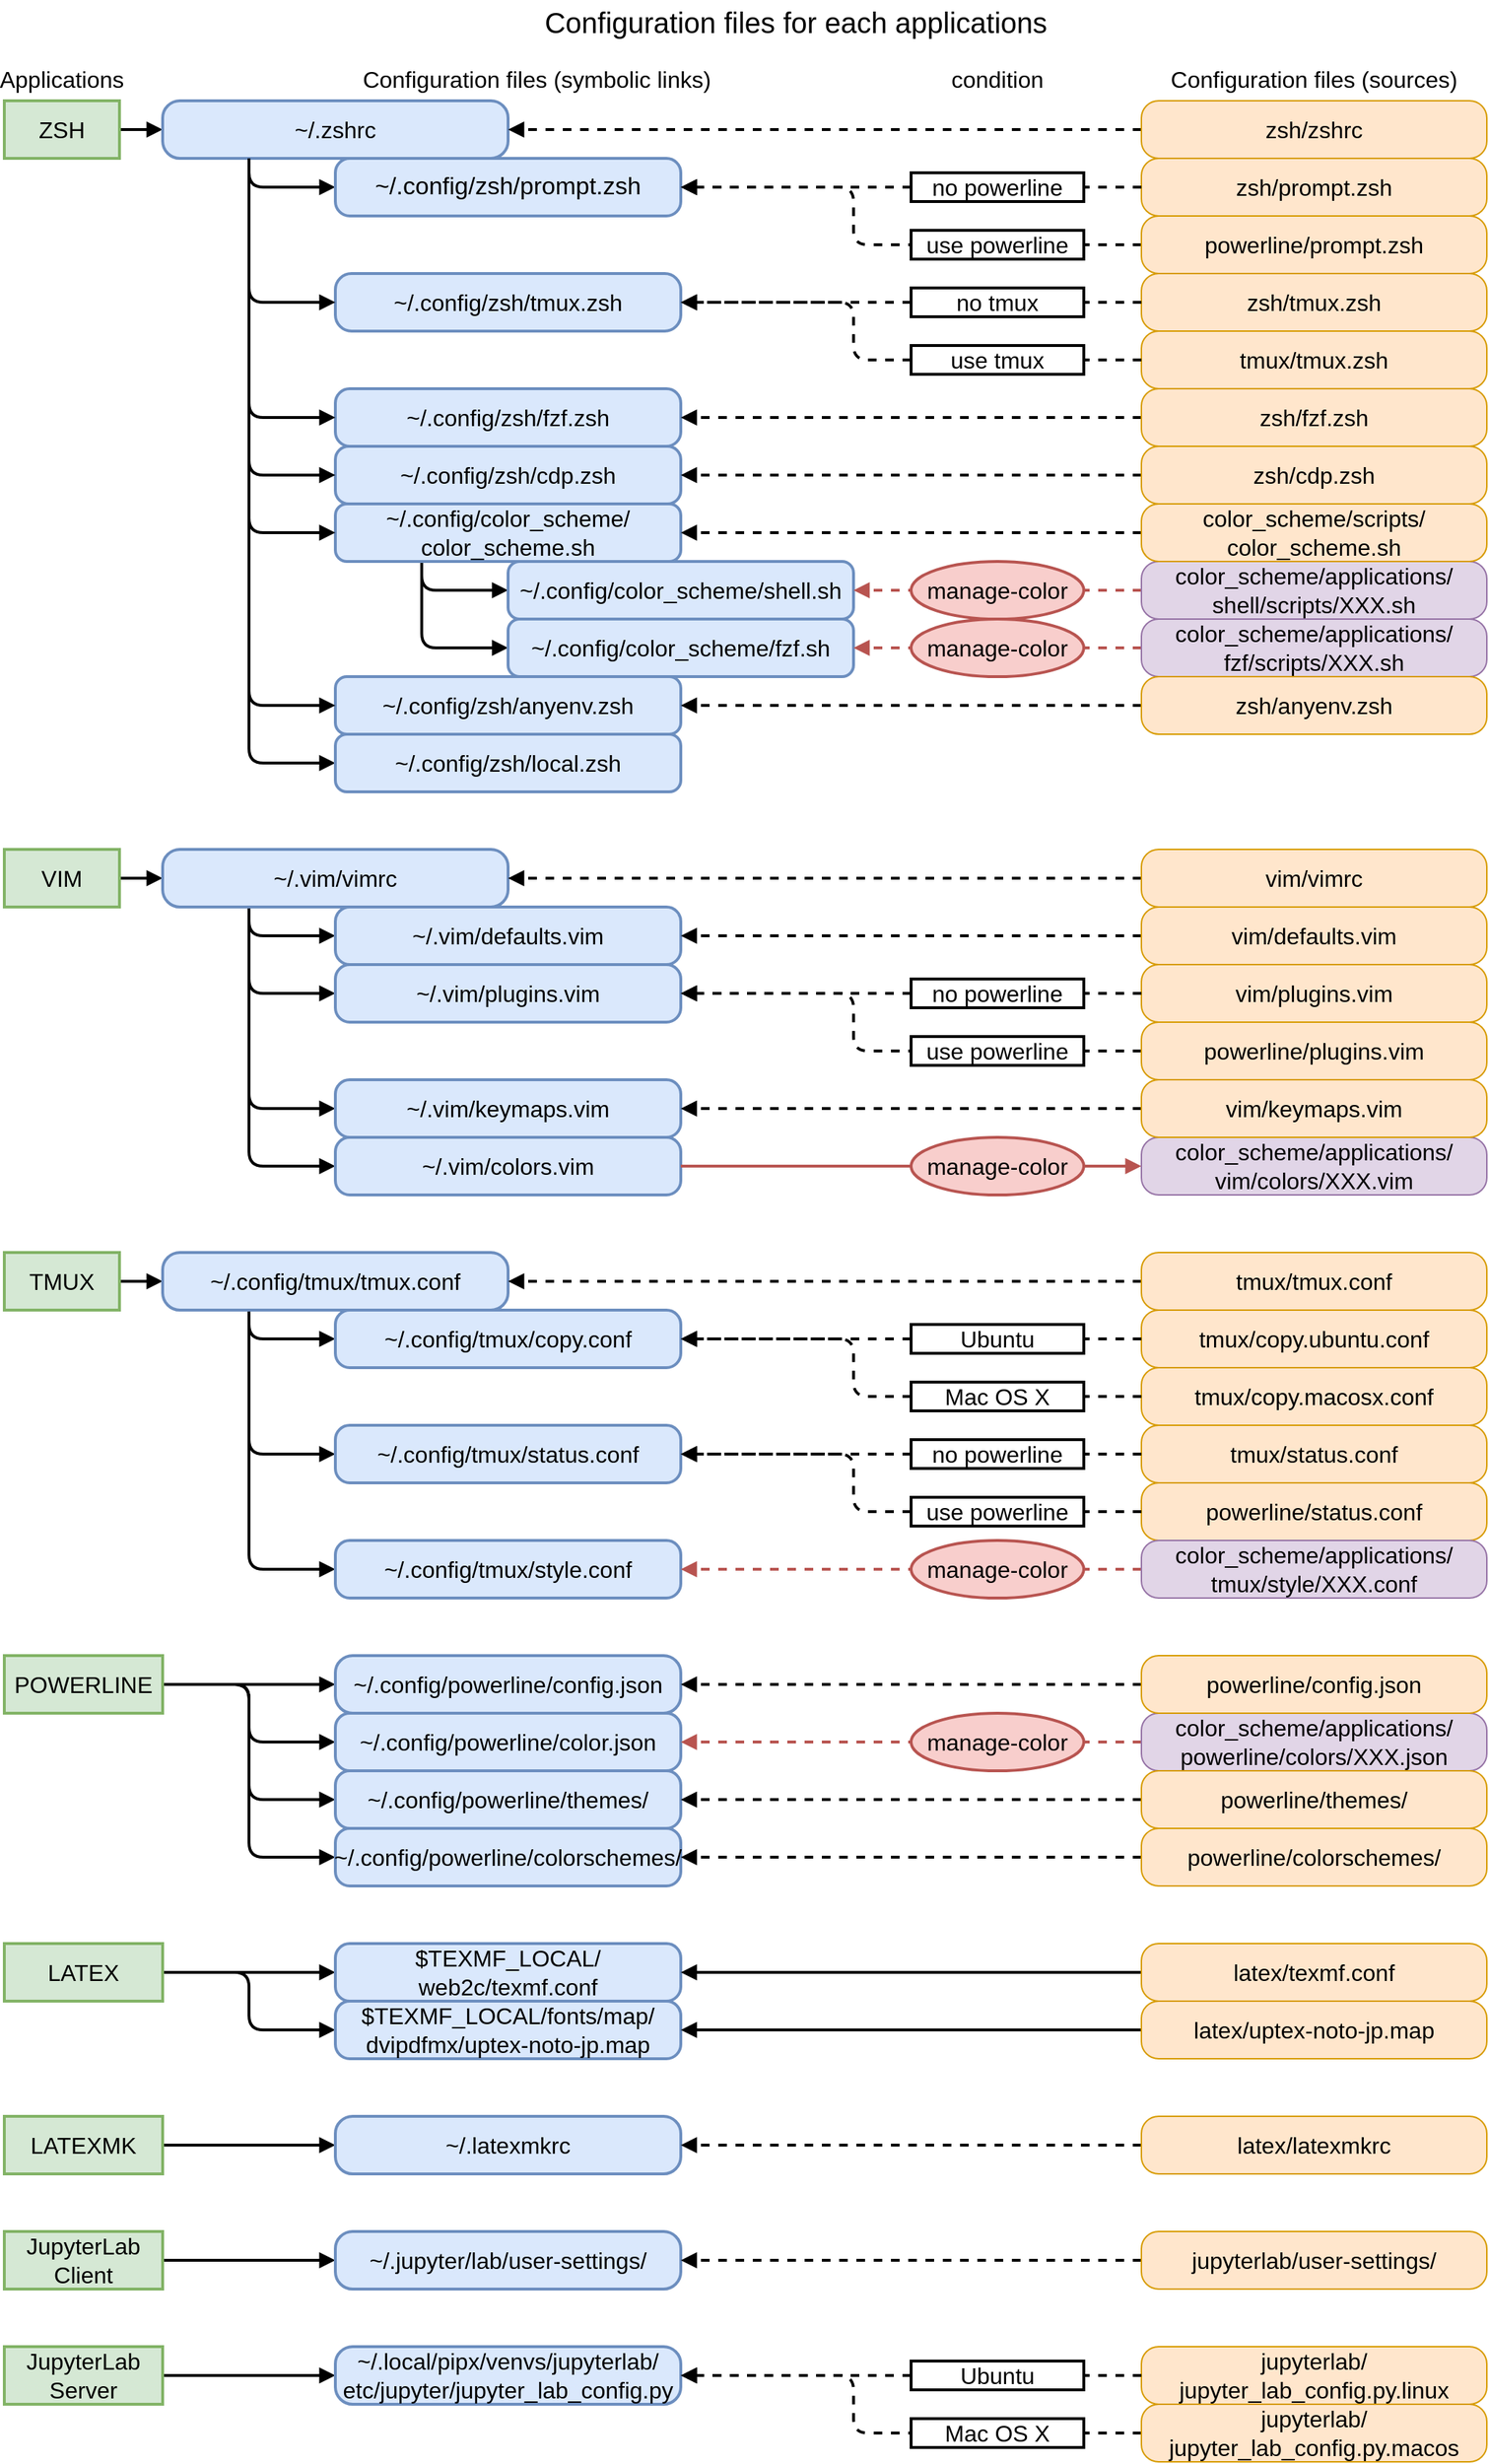 <mxfile version="15.5.6" type="device"><diagram id="W8UUVqBCVU1PhLZmd4Tl" name="ページ1"><mxGraphModel dx="818" dy="587" grid="1" gridSize="10" guides="1" tooltips="1" connect="1" arrows="1" fold="1" page="1" pageScale="1" pageWidth="827" pageHeight="1169" math="0" shadow="0"><root><mxCell id="0"/><mxCell id="1" parent="0"/><mxCell id="Dofcgx1r0u2JZPhKdHxG-19" style="edgeStyle=orthogonalEdgeStyle;rounded=1;orthogonalLoop=1;jettySize=auto;html=1;exitX=1;exitY=0.5;exitDx=0;exitDy=0;entryX=0;entryY=0.5;entryDx=0;entryDy=0;endArrow=block;endFill=1;strokeWidth=2;" parent="1" source="Dofcgx1r0u2JZPhKdHxG-1" target="Dofcgx1r0u2JZPhKdHxG-2" edge="1"><mxGeometry relative="1" as="geometry"/></mxCell><mxCell id="Dofcgx1r0u2JZPhKdHxG-1" value="ZSH" style="rounded=0;whiteSpace=wrap;html=1;strokeWidth=2;fillColor=#d5e8d4;strokeColor=#82b366;fontSize=16;" parent="1" vertex="1"><mxGeometry x="10" y="80" width="80" height="40" as="geometry"/></mxCell><mxCell id="Dofcgx1r0u2JZPhKdHxG-11" style="edgeStyle=orthogonalEdgeStyle;rounded=1;orthogonalLoop=1;jettySize=auto;html=1;exitX=0.25;exitY=1;exitDx=0;exitDy=0;entryX=0;entryY=0.5;entryDx=0;entryDy=0;strokeWidth=2;endArrow=block;endFill=1;" parent="1" source="Dofcgx1r0u2JZPhKdHxG-2" target="Dofcgx1r0u2JZPhKdHxG-4" edge="1"><mxGeometry relative="1" as="geometry"/></mxCell><mxCell id="Dofcgx1r0u2JZPhKdHxG-137" style="edgeStyle=orthogonalEdgeStyle;rounded=1;orthogonalLoop=1;jettySize=auto;html=1;exitX=0.25;exitY=1;exitDx=0;exitDy=0;entryX=0;entryY=0.5;entryDx=0;entryDy=0;fontSize=16;endArrow=block;endFill=1;strokeWidth=2;" parent="1" source="Dofcgx1r0u2JZPhKdHxG-2" target="Dofcgx1r0u2JZPhKdHxG-136" edge="1"><mxGeometry relative="1" as="geometry"/></mxCell><mxCell id="Dofcgx1r0u2JZPhKdHxG-2" value="~/.zshrc" style="rounded=1;whiteSpace=wrap;html=1;arcSize=30;strokeWidth=2;fillColor=#dae8fc;strokeColor=#6c8ebf;fontSize=16;" parent="1" vertex="1"><mxGeometry x="120" y="80" width="240" height="40" as="geometry"/></mxCell><mxCell id="Dofcgx1r0u2JZPhKdHxG-3" value="Applications" style="text;html=1;strokeColor=none;fillColor=none;align=center;verticalAlign=middle;whiteSpace=wrap;rounded=0;fontSize=16;" parent="1" vertex="1"><mxGeometry x="10" y="50" width="80" height="30" as="geometry"/></mxCell><mxCell id="Dofcgx1r0u2JZPhKdHxG-4" value="~/.config/zsh/prompt.zsh" style="rounded=1;whiteSpace=wrap;html=1;arcSize=25;strokeWidth=2;fillColor=#dae8fc;strokeColor=#6c8ebf;fontSize=17;" parent="1" vertex="1"><mxGeometry x="240" y="120" width="240" height="40" as="geometry"/></mxCell><mxCell id="Dofcgx1r0u2JZPhKdHxG-5" value="~/.config/zsh/tmux.zsh" style="rounded=1;whiteSpace=wrap;html=1;arcSize=28;strokeWidth=2;fillColor=#dae8fc;strokeColor=#6c8ebf;fontSize=16;" parent="1" vertex="1"><mxGeometry x="240" y="200" width="240" height="40" as="geometry"/></mxCell><mxCell id="Dofcgx1r0u2JZPhKdHxG-6" value="~/.config/zsh/fzf.zsh" style="rounded=1;whiteSpace=wrap;html=1;arcSize=25;strokeWidth=2;fillColor=#dae8fc;strokeColor=#6c8ebf;fontSize=16;" parent="1" vertex="1"><mxGeometry x="240" y="280" width="240" height="40" as="geometry"/></mxCell><mxCell id="Dofcgx1r0u2JZPhKdHxG-7" value="~/.config/zsh/cdp.zsh" style="rounded=1;whiteSpace=wrap;html=1;arcSize=23;strokeWidth=2;fillColor=#dae8fc;strokeColor=#6c8ebf;fontSize=16;" parent="1" vertex="1"><mxGeometry x="240" y="320" width="240" height="40" as="geometry"/></mxCell><mxCell id="Dofcgx1r0u2JZPhKdHxG-8" value="~/.config/zsh/anyenv.zsh" style="rounded=1;whiteSpace=wrap;html=1;arcSize=20;strokeWidth=2;fillColor=#dae8fc;strokeColor=#6c8ebf;fontSize=16;" parent="1" vertex="1"><mxGeometry x="240" y="480" width="240" height="40" as="geometry"/></mxCell><mxCell id="Dofcgx1r0u2JZPhKdHxG-27" style="edgeStyle=orthogonalEdgeStyle;rounded=1;orthogonalLoop=1;jettySize=auto;html=1;exitX=0;exitY=0.5;exitDx=0;exitDy=0;entryX=1;entryY=0.5;entryDx=0;entryDy=0;fontSize=18;endArrow=block;endFill=1;strokeWidth=2;dashed=1;" parent="1" source="Dofcgx1r0u2JZPhKdHxG-9" target="Dofcgx1r0u2JZPhKdHxG-2" edge="1"><mxGeometry relative="1" as="geometry"/></mxCell><mxCell id="Dofcgx1r0u2JZPhKdHxG-9" value="zsh/zshrc" style="rounded=1;whiteSpace=wrap;html=1;arcSize=30;fillColor=#ffe6cc;strokeColor=#d79b00;fontSize=16;" parent="1" vertex="1"><mxGeometry x="800" y="80" width="240" height="40" as="geometry"/></mxCell><mxCell id="Dofcgx1r0u2JZPhKdHxG-24" style="edgeStyle=orthogonalEdgeStyle;rounded=1;orthogonalLoop=1;jettySize=auto;html=1;exitX=0.25;exitY=1;exitDx=0;exitDy=0;entryX=0;entryY=0.5;entryDx=0;entryDy=0;endArrow=block;endFill=1;strokeWidth=2;" parent="1" source="Dofcgx1r0u2JZPhKdHxG-10" target="Dofcgx1r0u2JZPhKdHxG-22" edge="1"><mxGeometry relative="1" as="geometry"/></mxCell><mxCell id="Dofcgx1r0u2JZPhKdHxG-25" style="edgeStyle=orthogonalEdgeStyle;rounded=1;orthogonalLoop=1;jettySize=auto;html=1;exitX=0.25;exitY=1;exitDx=0;exitDy=0;entryX=0;entryY=0.5;entryDx=0;entryDy=0;endArrow=block;endFill=1;strokeWidth=2;" parent="1" source="Dofcgx1r0u2JZPhKdHxG-10" target="Dofcgx1r0u2JZPhKdHxG-23" edge="1"><mxGeometry relative="1" as="geometry"/></mxCell><mxCell id="Dofcgx1r0u2JZPhKdHxG-10" value="~/.config/color_scheme/&lt;br&gt;color_scheme.sh" style="rounded=1;whiteSpace=wrap;html=1;arcSize=20;strokeWidth=2;fillColor=#dae8fc;strokeColor=#6c8ebf;fontSize=16;" parent="1" vertex="1"><mxGeometry x="240" y="360" width="240" height="40" as="geometry"/></mxCell><mxCell id="Dofcgx1r0u2JZPhKdHxG-12" style="edgeStyle=orthogonalEdgeStyle;rounded=1;orthogonalLoop=1;jettySize=auto;html=1;exitX=0.25;exitY=1;exitDx=0;exitDy=0;entryX=0;entryY=0.5;entryDx=0;entryDy=0;strokeWidth=2;endArrow=block;endFill=1;" parent="1" source="Dofcgx1r0u2JZPhKdHxG-2" target="Dofcgx1r0u2JZPhKdHxG-5" edge="1"><mxGeometry relative="1" as="geometry"><mxPoint x="250" y="130" as="sourcePoint"/><mxPoint x="330" y="150" as="targetPoint"/><Array as="points"><mxPoint x="180" y="220"/></Array></mxGeometry></mxCell><mxCell id="Dofcgx1r0u2JZPhKdHxG-13" style="edgeStyle=orthogonalEdgeStyle;rounded=1;orthogonalLoop=1;jettySize=auto;html=1;exitX=0.25;exitY=1;exitDx=0;exitDy=0;entryX=0;entryY=0.5;entryDx=0;entryDy=0;strokeWidth=2;endArrow=block;endFill=1;" parent="1" source="Dofcgx1r0u2JZPhKdHxG-2" target="Dofcgx1r0u2JZPhKdHxG-6" edge="1"><mxGeometry relative="1" as="geometry"><mxPoint x="250" y="130" as="sourcePoint"/><mxPoint x="330" y="190" as="targetPoint"/><Array as="points"><mxPoint x="180" y="300"/></Array></mxGeometry></mxCell><mxCell id="Dofcgx1r0u2JZPhKdHxG-14" style="edgeStyle=orthogonalEdgeStyle;rounded=1;orthogonalLoop=1;jettySize=auto;html=1;entryX=0;entryY=0.5;entryDx=0;entryDy=0;strokeWidth=2;endArrow=block;endFill=1;exitX=0.25;exitY=1;exitDx=0;exitDy=0;" parent="1" source="Dofcgx1r0u2JZPhKdHxG-2" target="Dofcgx1r0u2JZPhKdHxG-7" edge="1"><mxGeometry relative="1" as="geometry"><mxPoint x="200" y="120" as="sourcePoint"/><mxPoint x="330" y="230" as="targetPoint"/><Array as="points"><mxPoint x="180" y="340"/></Array></mxGeometry></mxCell><mxCell id="Dofcgx1r0u2JZPhKdHxG-15" style="edgeStyle=orthogonalEdgeStyle;rounded=1;orthogonalLoop=1;jettySize=auto;html=1;entryX=0;entryY=0.5;entryDx=0;entryDy=0;strokeWidth=2;endArrow=block;endFill=1;exitX=0.25;exitY=1;exitDx=0;exitDy=0;" parent="1" source="Dofcgx1r0u2JZPhKdHxG-2" target="Dofcgx1r0u2JZPhKdHxG-10" edge="1"><mxGeometry relative="1" as="geometry"><mxPoint x="250" y="130" as="sourcePoint"/><mxPoint x="330" y="270" as="targetPoint"/><Array as="points"><mxPoint x="180" y="380"/></Array></mxGeometry></mxCell><mxCell id="Dofcgx1r0u2JZPhKdHxG-16" style="edgeStyle=orthogonalEdgeStyle;rounded=1;orthogonalLoop=1;jettySize=auto;html=1;strokeWidth=2;endArrow=block;endFill=1;exitX=0.25;exitY=1;exitDx=0;exitDy=0;entryX=0;entryY=0.5;entryDx=0;entryDy=0;" parent="1" source="Dofcgx1r0u2JZPhKdHxG-2" target="Dofcgx1r0u2JZPhKdHxG-8" edge="1"><mxGeometry relative="1" as="geometry"><mxPoint x="250" y="130" as="sourcePoint"/><mxPoint x="300" y="340" as="targetPoint"/><Array as="points"><mxPoint x="180" y="500"/></Array></mxGeometry></mxCell><mxCell id="Dofcgx1r0u2JZPhKdHxG-20" value="Configuration files (symbolic links)" style="text;html=1;strokeColor=none;fillColor=none;align=center;verticalAlign=middle;whiteSpace=wrap;rounded=0;fontSize=16;" parent="1" vertex="1"><mxGeometry x="240" y="50" width="280" height="30" as="geometry"/></mxCell><mxCell id="Dofcgx1r0u2JZPhKdHxG-114" style="edgeStyle=orthogonalEdgeStyle;rounded=1;orthogonalLoop=1;jettySize=auto;html=1;exitX=1;exitY=0.5;exitDx=0;exitDy=0;entryX=0;entryY=0.5;entryDx=0;entryDy=0;fontSize=12;endArrow=block;endFill=1;strokeWidth=2;" parent="1" source="Dofcgx1r0u2JZPhKdHxG-21" target="Dofcgx1r0u2JZPhKdHxG-28" edge="1"><mxGeometry relative="1" as="geometry"/></mxCell><mxCell id="Dofcgx1r0u2JZPhKdHxG-21" value="VIM" style="rounded=0;whiteSpace=wrap;html=1;strokeWidth=2;fillColor=#d5e8d4;strokeColor=#82b366;fontSize=16;" parent="1" vertex="1"><mxGeometry x="10" y="600" width="80" height="40" as="geometry"/></mxCell><mxCell id="Dofcgx1r0u2JZPhKdHxG-22" value="~/.config/color_scheme/shell.sh" style="rounded=1;whiteSpace=wrap;html=1;arcSize=20;strokeWidth=2;fillColor=#dae8fc;strokeColor=#6c8ebf;fontSize=16;" parent="1" vertex="1"><mxGeometry x="360" y="400" width="240" height="40" as="geometry"/></mxCell><mxCell id="Dofcgx1r0u2JZPhKdHxG-23" value="~/.config/color_scheme/fzf.sh" style="rounded=1;whiteSpace=wrap;html=1;arcSize=20;strokeWidth=2;fillColor=#dae8fc;strokeColor=#6c8ebf;fontSize=16;" parent="1" vertex="1"><mxGeometry x="360" y="440" width="240" height="40" as="geometry"/></mxCell><mxCell id="Dofcgx1r0u2JZPhKdHxG-26" value="Configuration files for each applications" style="text;html=1;strokeColor=none;fillColor=none;align=center;verticalAlign=middle;whiteSpace=wrap;rounded=0;fontSize=20;" parent="1" vertex="1"><mxGeometry x="340" y="10" width="440" height="30" as="geometry"/></mxCell><mxCell id="Dofcgx1r0u2JZPhKdHxG-36" style="edgeStyle=orthogonalEdgeStyle;rounded=1;orthogonalLoop=1;jettySize=auto;html=1;exitX=0.25;exitY=1;exitDx=0;exitDy=0;entryX=0;entryY=0.5;entryDx=0;entryDy=0;fontSize=18;endArrow=block;endFill=1;strokeWidth=2;" parent="1" source="Dofcgx1r0u2JZPhKdHxG-28" target="Dofcgx1r0u2JZPhKdHxG-30" edge="1"><mxGeometry relative="1" as="geometry"/></mxCell><mxCell id="Dofcgx1r0u2JZPhKdHxG-37" style="edgeStyle=orthogonalEdgeStyle;rounded=1;orthogonalLoop=1;jettySize=auto;html=1;exitX=0.25;exitY=1;exitDx=0;exitDy=0;entryX=0;entryY=0.5;entryDx=0;entryDy=0;fontSize=18;endArrow=block;endFill=1;strokeWidth=2;" parent="1" source="Dofcgx1r0u2JZPhKdHxG-28" target="Dofcgx1r0u2JZPhKdHxG-31" edge="1"><mxGeometry relative="1" as="geometry"><Array as="points"><mxPoint x="180" y="700"/></Array></mxGeometry></mxCell><mxCell id="Dofcgx1r0u2JZPhKdHxG-38" style="edgeStyle=orthogonalEdgeStyle;rounded=1;orthogonalLoop=1;jettySize=auto;html=1;exitX=0.25;exitY=1;exitDx=0;exitDy=0;entryX=0;entryY=0.5;entryDx=0;entryDy=0;fontSize=18;endArrow=block;endFill=1;strokeWidth=2;" parent="1" source="Dofcgx1r0u2JZPhKdHxG-28" target="Dofcgx1r0u2JZPhKdHxG-32" edge="1"><mxGeometry relative="1" as="geometry"/></mxCell><mxCell id="Dofcgx1r0u2JZPhKdHxG-39" style="edgeStyle=orthogonalEdgeStyle;rounded=1;orthogonalLoop=1;jettySize=auto;html=1;exitX=0.25;exitY=1;exitDx=0;exitDy=0;entryX=0;entryY=0.5;entryDx=0;entryDy=0;fontSize=18;endArrow=block;endFill=1;strokeWidth=2;" parent="1" source="Dofcgx1r0u2JZPhKdHxG-28" target="Dofcgx1r0u2JZPhKdHxG-33" edge="1"><mxGeometry relative="1" as="geometry"/></mxCell><mxCell id="Dofcgx1r0u2JZPhKdHxG-28" value="~/.vim/vimrc" style="rounded=1;whiteSpace=wrap;html=1;arcSize=30;strokeWidth=2;fillColor=#dae8fc;strokeColor=#6c8ebf;fontSize=16;" parent="1" vertex="1"><mxGeometry x="120" y="600" width="240" height="40" as="geometry"/></mxCell><mxCell id="Dofcgx1r0u2JZPhKdHxG-30" value="~/.vim/defaults.vim" style="rounded=1;whiteSpace=wrap;html=1;arcSize=25;strokeWidth=2;fillColor=#dae8fc;strokeColor=#6c8ebf;fontSize=16;" parent="1" vertex="1"><mxGeometry x="240" y="640" width="240" height="40" as="geometry"/></mxCell><mxCell id="Dofcgx1r0u2JZPhKdHxG-31" value="~/.vim/plugins.vim" style="rounded=1;whiteSpace=wrap;html=1;arcSize=25;strokeWidth=2;fillColor=#dae8fc;strokeColor=#6c8ebf;fontSize=16;" parent="1" vertex="1"><mxGeometry x="240" y="680" width="240" height="40" as="geometry"/></mxCell><mxCell id="Dofcgx1r0u2JZPhKdHxG-32" value="~/.vim/keymaps.vim" style="rounded=1;whiteSpace=wrap;html=1;arcSize=25;strokeWidth=2;fillColor=#dae8fc;strokeColor=#6c8ebf;fontSize=16;" parent="1" vertex="1"><mxGeometry x="240" y="760" width="240" height="40" as="geometry"/></mxCell><mxCell id="Dofcgx1r0u2JZPhKdHxG-33" value="~/.vim/colors.vim" style="rounded=1;whiteSpace=wrap;html=1;arcSize=25;strokeWidth=2;fillColor=#dae8fc;strokeColor=#6c8ebf;fontSize=16;" parent="1" vertex="1"><mxGeometry x="240" y="800" width="240" height="40" as="geometry"/></mxCell><mxCell id="Dofcgx1r0u2JZPhKdHxG-67" style="edgeStyle=orthogonalEdgeStyle;rounded=1;orthogonalLoop=1;jettySize=auto;html=1;exitX=0;exitY=0.5;exitDx=0;exitDy=0;entryX=1;entryY=0.5;entryDx=0;entryDy=0;fontSize=12;endArrow=none;endFill=0;strokeWidth=2;fillColor=#f8cecc;strokeColor=#b85450;startArrow=block;startFill=1;" parent="1" source="Dofcgx1r0u2JZPhKdHxG-35" target="Dofcgx1r0u2JZPhKdHxG-33" edge="1"><mxGeometry relative="1" as="geometry"><mxPoint x="840" y="820" as="sourcePoint"/></mxGeometry></mxCell><mxCell id="Dofcgx1r0u2JZPhKdHxG-35" value="color_scheme/applications/&lt;br style=&quot;font-size: 16px;&quot;&gt;vim/colors/XXX.vim" style="rounded=1;whiteSpace=wrap;html=1;arcSize=30;fillColor=#e1d5e7;strokeColor=#9673a6;fontSize=16;" parent="1" vertex="1"><mxGeometry x="800" y="800" width="240" height="40" as="geometry"/></mxCell><mxCell id="Dofcgx1r0u2JZPhKdHxG-42" value="manage-color" style="ellipse;whiteSpace=wrap;html=1;fontSize=16;strokeWidth=2;fillColor=#f8cecc;strokeColor=#b85450;" parent="1" vertex="1"><mxGeometry x="640" y="800" width="120" height="40" as="geometry"/></mxCell><mxCell id="Dofcgx1r0u2JZPhKdHxG-63" style="edgeStyle=orthogonalEdgeStyle;rounded=1;orthogonalLoop=1;jettySize=auto;html=1;exitX=0;exitY=0.5;exitDx=0;exitDy=0;fontSize=12;endArrow=block;endFill=1;strokeWidth=2;dashed=1;fillColor=#f8cecc;strokeColor=#b85450;entryX=1;entryY=0.5;entryDx=0;entryDy=0;" parent="1" source="Dofcgx1r0u2JZPhKdHxG-43" target="Dofcgx1r0u2JZPhKdHxG-22" edge="1"><mxGeometry relative="1" as="geometry"><mxPoint x="620" y="440" as="targetPoint"/></mxGeometry></mxCell><mxCell id="Dofcgx1r0u2JZPhKdHxG-43" value="color_scheme/applications/&lt;br style=&quot;font-size: 16px;&quot;&gt;shell/scripts/XXX.sh" style="rounded=1;whiteSpace=wrap;html=1;arcSize=30;fillColor=#e1d5e7;strokeColor=#9673a6;fontSize=16;" parent="1" vertex="1"><mxGeometry x="800" y="400" width="240" height="40" as="geometry"/></mxCell><mxCell id="Dofcgx1r0u2JZPhKdHxG-64" style="edgeStyle=orthogonalEdgeStyle;rounded=1;orthogonalLoop=1;jettySize=auto;html=1;exitX=0;exitY=0.5;exitDx=0;exitDy=0;fontSize=12;endArrow=block;endFill=1;strokeWidth=2;dashed=1;fillColor=#f8cecc;strokeColor=#b85450;entryX=1;entryY=0.5;entryDx=0;entryDy=0;" parent="1" source="Dofcgx1r0u2JZPhKdHxG-44" target="Dofcgx1r0u2JZPhKdHxG-23" edge="1"><mxGeometry relative="1" as="geometry"><mxPoint x="610" y="470" as="targetPoint"/></mxGeometry></mxCell><mxCell id="Dofcgx1r0u2JZPhKdHxG-44" value="color_scheme/applications/&lt;br style=&quot;font-size: 16px;&quot;&gt;fzf/scripts/XXX.sh" style="rounded=1;whiteSpace=wrap;html=1;arcSize=30;fillColor=#e1d5e7;strokeColor=#9673a6;fontSize=16;" parent="1" vertex="1"><mxGeometry x="800" y="440" width="240" height="40" as="geometry"/></mxCell><mxCell id="Dofcgx1r0u2JZPhKdHxG-115" style="edgeStyle=orthogonalEdgeStyle;rounded=1;orthogonalLoop=1;jettySize=auto;html=1;exitX=1;exitY=0.5;exitDx=0;exitDy=0;entryX=0;entryY=0.5;entryDx=0;entryDy=0;fontSize=12;endArrow=block;endFill=1;strokeWidth=2;" parent="1" source="Dofcgx1r0u2JZPhKdHxG-45" target="Dofcgx1r0u2JZPhKdHxG-46" edge="1"><mxGeometry relative="1" as="geometry"/></mxCell><mxCell id="Dofcgx1r0u2JZPhKdHxG-45" value="TMUX" style="rounded=0;whiteSpace=wrap;html=1;strokeWidth=2;fillColor=#d5e8d4;strokeColor=#82b366;fontSize=16;" parent="1" vertex="1"><mxGeometry x="10" y="880" width="80" height="40" as="geometry"/></mxCell><mxCell id="Dofcgx1r0u2JZPhKdHxG-116" style="edgeStyle=orthogonalEdgeStyle;rounded=1;orthogonalLoop=1;jettySize=auto;html=1;exitX=0.25;exitY=1;exitDx=0;exitDy=0;entryX=0;entryY=0.5;entryDx=0;entryDy=0;fontSize=12;endArrow=block;endFill=1;strokeWidth=2;" parent="1" source="Dofcgx1r0u2JZPhKdHxG-46" target="Dofcgx1r0u2JZPhKdHxG-79" edge="1"><mxGeometry relative="1" as="geometry"/></mxCell><mxCell id="Dofcgx1r0u2JZPhKdHxG-117" style="edgeStyle=orthogonalEdgeStyle;rounded=1;orthogonalLoop=1;jettySize=auto;html=1;exitX=0.25;exitY=1;exitDx=0;exitDy=0;entryX=0;entryY=0.5;entryDx=0;entryDy=0;fontSize=12;endArrow=block;endFill=1;strokeWidth=2;" parent="1" source="Dofcgx1r0u2JZPhKdHxG-46" target="Dofcgx1r0u2JZPhKdHxG-80" edge="1"><mxGeometry relative="1" as="geometry"/></mxCell><mxCell id="Dofcgx1r0u2JZPhKdHxG-118" style="edgeStyle=orthogonalEdgeStyle;rounded=1;orthogonalLoop=1;jettySize=auto;html=1;exitX=0.25;exitY=1;exitDx=0;exitDy=0;entryX=0;entryY=0.5;entryDx=0;entryDy=0;fontSize=12;endArrow=block;endFill=1;strokeWidth=2;" parent="1" source="Dofcgx1r0u2JZPhKdHxG-46" target="Dofcgx1r0u2JZPhKdHxG-81" edge="1"><mxGeometry relative="1" as="geometry"/></mxCell><mxCell id="Dofcgx1r0u2JZPhKdHxG-46" value="~/.config/tmux/tmux.conf" style="rounded=1;whiteSpace=wrap;html=1;arcSize=30;strokeWidth=2;fillColor=#dae8fc;strokeColor=#6c8ebf;fontSize=16;" parent="1" vertex="1"><mxGeometry x="120" y="880" width="240" height="40" as="geometry"/></mxCell><mxCell id="Dofcgx1r0u2JZPhKdHxG-56" style="edgeStyle=orthogonalEdgeStyle;rounded=1;orthogonalLoop=1;jettySize=auto;html=1;exitX=0;exitY=0.5;exitDx=0;exitDy=0;entryX=1;entryY=0.5;entryDx=0;entryDy=0;fontSize=12;endArrow=block;endFill=1;strokeWidth=2;startArrow=none;dashed=1;" parent="1" source="Dofcgx1r0u2JZPhKdHxG-82" target="Dofcgx1r0u2JZPhKdHxG-4" edge="1"><mxGeometry relative="1" as="geometry"/></mxCell><mxCell id="Dofcgx1r0u2JZPhKdHxG-47" value="zsh/prompt.zsh" style="rounded=1;whiteSpace=wrap;html=1;arcSize=30;fillColor=#ffe6cc;strokeColor=#d79b00;fontSize=16;" parent="1" vertex="1"><mxGeometry x="800" y="120" width="240" height="40" as="geometry"/></mxCell><mxCell id="Dofcgx1r0u2JZPhKdHxG-57" style="edgeStyle=orthogonalEdgeStyle;rounded=1;orthogonalLoop=1;jettySize=auto;html=1;exitX=0;exitY=0.5;exitDx=0;exitDy=0;fontSize=12;endArrow=block;endFill=1;strokeWidth=2;dashed=1;startArrow=none;entryX=1;entryY=0.5;entryDx=0;entryDy=0;" parent="1" source="Dofcgx1r0u2JZPhKdHxG-48" target="Dofcgx1r0u2JZPhKdHxG-4" edge="1"><mxGeometry relative="1" as="geometry"><Array as="points"><mxPoint x="600" y="180"/><mxPoint x="600" y="140"/></Array></mxGeometry></mxCell><mxCell id="Dofcgx1r0u2JZPhKdHxG-48" value="powerline/prompt.zsh" style="rounded=1;whiteSpace=wrap;html=1;arcSize=30;fillColor=#ffe6cc;strokeColor=#d79b00;fontSize=16;" parent="1" vertex="1"><mxGeometry x="800" y="160" width="240" height="40" as="geometry"/></mxCell><mxCell id="Dofcgx1r0u2JZPhKdHxG-58" style="edgeStyle=orthogonalEdgeStyle;rounded=1;orthogonalLoop=1;jettySize=auto;html=1;exitX=0;exitY=0.5;exitDx=0;exitDy=0;entryX=1;entryY=0.5;entryDx=0;entryDy=0;fontSize=12;endArrow=block;endFill=1;strokeWidth=2;startArrow=none;dashed=1;" parent="1" source="Dofcgx1r0u2JZPhKdHxG-85" target="Dofcgx1r0u2JZPhKdHxG-5" edge="1"><mxGeometry relative="1" as="geometry"/></mxCell><mxCell id="Dofcgx1r0u2JZPhKdHxG-49" value="zsh/tmux.zsh" style="rounded=1;whiteSpace=wrap;html=1;arcSize=30;fillColor=#ffe6cc;strokeColor=#d79b00;fontSize=16;" parent="1" vertex="1"><mxGeometry x="800" y="200" width="240" height="40" as="geometry"/></mxCell><mxCell id="Dofcgx1r0u2JZPhKdHxG-59" style="edgeStyle=orthogonalEdgeStyle;rounded=1;orthogonalLoop=1;jettySize=auto;html=1;exitX=0;exitY=0.5;exitDx=0;exitDy=0;fontSize=12;endArrow=block;endFill=1;strokeWidth=2;startArrow=none;entryX=1;entryY=0.5;entryDx=0;entryDy=0;dashed=1;" parent="1" source="Dofcgx1r0u2JZPhKdHxG-87" target="Dofcgx1r0u2JZPhKdHxG-5" edge="1"><mxGeometry relative="1" as="geometry"><Array as="points"><mxPoint x="600" y="260"/><mxPoint x="600" y="220"/></Array></mxGeometry></mxCell><mxCell id="Dofcgx1r0u2JZPhKdHxG-50" value="tmux/tmux.zsh" style="rounded=1;whiteSpace=wrap;html=1;arcSize=30;fillColor=#ffe6cc;strokeColor=#d79b00;fontSize=16;" parent="1" vertex="1"><mxGeometry x="800" y="240" width="240" height="40" as="geometry"/></mxCell><mxCell id="Dofcgx1r0u2JZPhKdHxG-60" style="edgeStyle=orthogonalEdgeStyle;rounded=1;orthogonalLoop=1;jettySize=auto;html=1;exitX=0;exitY=0.5;exitDx=0;exitDy=0;entryX=1;entryY=0.5;entryDx=0;entryDy=0;fontSize=12;endArrow=block;endFill=1;strokeWidth=2;dashed=1;" parent="1" source="Dofcgx1r0u2JZPhKdHxG-51" target="Dofcgx1r0u2JZPhKdHxG-6" edge="1"><mxGeometry relative="1" as="geometry"/></mxCell><mxCell id="Dofcgx1r0u2JZPhKdHxG-51" value="zsh/fzf.zsh" style="rounded=1;whiteSpace=wrap;html=1;arcSize=30;fillColor=#ffe6cc;strokeColor=#d79b00;fontSize=16;" parent="1" vertex="1"><mxGeometry x="800" y="280" width="240" height="40" as="geometry"/></mxCell><mxCell id="Dofcgx1r0u2JZPhKdHxG-61" style="edgeStyle=orthogonalEdgeStyle;rounded=1;orthogonalLoop=1;jettySize=auto;html=1;exitX=0;exitY=0.5;exitDx=0;exitDy=0;entryX=1;entryY=0.5;entryDx=0;entryDy=0;fontSize=12;endArrow=block;endFill=1;strokeWidth=2;dashed=1;" parent="1" source="Dofcgx1r0u2JZPhKdHxG-54" target="Dofcgx1r0u2JZPhKdHxG-7" edge="1"><mxGeometry relative="1" as="geometry"/></mxCell><mxCell id="Dofcgx1r0u2JZPhKdHxG-54" value="zsh/cdp.zsh" style="rounded=1;whiteSpace=wrap;html=1;arcSize=30;fillColor=#ffe6cc;strokeColor=#d79b00;fontSize=16;" parent="1" vertex="1"><mxGeometry x="800" y="320" width="240" height="40" as="geometry"/></mxCell><mxCell id="Dofcgx1r0u2JZPhKdHxG-62" style="edgeStyle=orthogonalEdgeStyle;rounded=1;orthogonalLoop=1;jettySize=auto;html=1;exitX=0;exitY=0.5;exitDx=0;exitDy=0;fontSize=12;endArrow=block;endFill=1;strokeWidth=2;dashed=1;" parent="1" source="Dofcgx1r0u2JZPhKdHxG-55" target="Dofcgx1r0u2JZPhKdHxG-10" edge="1"><mxGeometry relative="1" as="geometry"/></mxCell><mxCell id="Dofcgx1r0u2JZPhKdHxG-55" value="color_scheme/scripts/&lt;br style=&quot;font-size: 16px;&quot;&gt;color_scheme.sh" style="rounded=1;whiteSpace=wrap;html=1;arcSize=30;fillColor=#ffe6cc;strokeColor=#d79b00;fontSize=16;" parent="1" vertex="1"><mxGeometry x="800" y="360" width="240" height="40" as="geometry"/></mxCell><mxCell id="Dofcgx1r0u2JZPhKdHxG-40" value="manage-color" style="ellipse;whiteSpace=wrap;html=1;fontSize=16;strokeWidth=2;fillColor=#f8cecc;strokeColor=#b85450;" parent="1" vertex="1"><mxGeometry x="640" y="400" width="120" height="40" as="geometry"/></mxCell><mxCell id="Dofcgx1r0u2JZPhKdHxG-41" value="manage-color" style="ellipse;whiteSpace=wrap;html=1;fontSize=16;strokeWidth=2;fillColor=#f8cecc;strokeColor=#b85450;" parent="1" vertex="1"><mxGeometry x="640" y="440" width="120" height="40" as="geometry"/></mxCell><mxCell id="Dofcgx1r0u2JZPhKdHxG-66" style="edgeStyle=orthogonalEdgeStyle;rounded=1;orthogonalLoop=1;jettySize=auto;html=1;exitX=0;exitY=0.5;exitDx=0;exitDy=0;entryX=1;entryY=0.5;entryDx=0;entryDy=0;fontSize=12;endArrow=block;endFill=1;strokeWidth=2;dashed=1;" parent="1" source="Dofcgx1r0u2JZPhKdHxG-65" target="Dofcgx1r0u2JZPhKdHxG-8" edge="1"><mxGeometry relative="1" as="geometry"/></mxCell><mxCell id="Dofcgx1r0u2JZPhKdHxG-65" value="zsh/anyenv.zsh" style="rounded=1;whiteSpace=wrap;html=1;arcSize=30;fillColor=#ffe6cc;strokeColor=#d79b00;fontSize=16;" parent="1" vertex="1"><mxGeometry x="800" y="480" width="240" height="40" as="geometry"/></mxCell><mxCell id="Dofcgx1r0u2JZPhKdHxG-74" style="edgeStyle=orthogonalEdgeStyle;rounded=1;orthogonalLoop=1;jettySize=auto;html=1;exitX=0;exitY=0.5;exitDx=0;exitDy=0;entryX=1;entryY=0.5;entryDx=0;entryDy=0;fontSize=12;endArrow=block;endFill=1;strokeWidth=2;dashed=1;" parent="1" source="Dofcgx1r0u2JZPhKdHxG-68" target="Dofcgx1r0u2JZPhKdHxG-30" edge="1"><mxGeometry relative="1" as="geometry"/></mxCell><mxCell id="Dofcgx1r0u2JZPhKdHxG-68" value="vim/defaults.vim" style="rounded=1;whiteSpace=wrap;html=1;arcSize=30;fillColor=#ffe6cc;strokeColor=#d79b00;fontSize=16;" parent="1" vertex="1"><mxGeometry x="800" y="640" width="240" height="40" as="geometry"/></mxCell><mxCell id="Dofcgx1r0u2JZPhKdHxG-73" style="edgeStyle=orthogonalEdgeStyle;rounded=1;orthogonalLoop=1;jettySize=auto;html=1;exitX=0;exitY=0.5;exitDx=0;exitDy=0;entryX=1;entryY=0.5;entryDx=0;entryDy=0;fontSize=12;endArrow=block;endFill=1;strokeWidth=2;dashed=1;" parent="1" source="Dofcgx1r0u2JZPhKdHxG-69" target="Dofcgx1r0u2JZPhKdHxG-28" edge="1"><mxGeometry relative="1" as="geometry"/></mxCell><mxCell id="Dofcgx1r0u2JZPhKdHxG-69" value="vim/vimrc" style="rounded=1;whiteSpace=wrap;html=1;arcSize=30;fillColor=#ffe6cc;strokeColor=#d79b00;fontSize=16;" parent="1" vertex="1"><mxGeometry x="800" y="600" width="240" height="40" as="geometry"/></mxCell><mxCell id="Dofcgx1r0u2JZPhKdHxG-75" style="edgeStyle=orthogonalEdgeStyle;rounded=1;orthogonalLoop=1;jettySize=auto;html=1;exitX=0;exitY=0.5;exitDx=0;exitDy=0;entryX=1;entryY=0.5;entryDx=0;entryDy=0;fontSize=12;endArrow=block;endFill=1;strokeWidth=2;startArrow=none;dashed=1;" parent="1" source="Dofcgx1r0u2JZPhKdHxG-89" target="Dofcgx1r0u2JZPhKdHxG-31" edge="1"><mxGeometry relative="1" as="geometry"/></mxCell><mxCell id="Dofcgx1r0u2JZPhKdHxG-70" value="vim/plugins.vim" style="rounded=1;whiteSpace=wrap;html=1;arcSize=30;fillColor=#ffe6cc;strokeColor=#d79b00;fontSize=16;" parent="1" vertex="1"><mxGeometry x="800" y="680" width="240" height="40" as="geometry"/></mxCell><mxCell id="Dofcgx1r0u2JZPhKdHxG-76" style="edgeStyle=orthogonalEdgeStyle;rounded=1;orthogonalLoop=1;jettySize=auto;html=1;exitX=0;exitY=0.5;exitDx=0;exitDy=0;fontSize=12;endArrow=block;endFill=1;strokeWidth=2;dashed=1;startArrow=none;entryX=1;entryY=0.5;entryDx=0;entryDy=0;" parent="1" source="Dofcgx1r0u2JZPhKdHxG-71" target="Dofcgx1r0u2JZPhKdHxG-31" edge="1"><mxGeometry relative="1" as="geometry"><Array as="points"><mxPoint x="600" y="740"/><mxPoint x="600" y="700"/></Array></mxGeometry></mxCell><mxCell id="Dofcgx1r0u2JZPhKdHxG-71" value="powerline/plugins.vim" style="rounded=1;whiteSpace=wrap;html=1;arcSize=30;fillColor=#ffe6cc;strokeColor=#d79b00;fontSize=16;" parent="1" vertex="1"><mxGeometry x="800" y="720" width="240" height="40" as="geometry"/></mxCell><mxCell id="Dofcgx1r0u2JZPhKdHxG-77" style="edgeStyle=orthogonalEdgeStyle;rounded=1;orthogonalLoop=1;jettySize=auto;html=1;exitX=0;exitY=0.5;exitDx=0;exitDy=0;entryX=1;entryY=0.5;entryDx=0;entryDy=0;fontSize=12;endArrow=block;endFill=1;strokeWidth=2;dashed=1;" parent="1" source="Dofcgx1r0u2JZPhKdHxG-72" target="Dofcgx1r0u2JZPhKdHxG-32" edge="1"><mxGeometry relative="1" as="geometry"/></mxCell><mxCell id="Dofcgx1r0u2JZPhKdHxG-72" value="vim/keymaps.vim" style="rounded=1;whiteSpace=wrap;html=1;arcSize=30;fillColor=#ffe6cc;strokeColor=#d79b00;fontSize=16;" parent="1" vertex="1"><mxGeometry x="800" y="760" width="240" height="40" as="geometry"/></mxCell><mxCell id="Dofcgx1r0u2JZPhKdHxG-79" value="~/.config/tmux/copy.conf" style="rounded=1;whiteSpace=wrap;html=1;arcSize=25;strokeWidth=2;fillColor=#dae8fc;strokeColor=#6c8ebf;fontSize=16;" parent="1" vertex="1"><mxGeometry x="240" y="920" width="240" height="40" as="geometry"/></mxCell><mxCell id="Dofcgx1r0u2JZPhKdHxG-80" value="~/.config/tmux/status.conf" style="rounded=1;whiteSpace=wrap;html=1;arcSize=25;strokeWidth=2;fillColor=#dae8fc;strokeColor=#6c8ebf;fontSize=16;" parent="1" vertex="1"><mxGeometry x="240" y="1000" width="240" height="40" as="geometry"/></mxCell><mxCell id="Dofcgx1r0u2JZPhKdHxG-81" value="~/.config/tmux/style.conf" style="rounded=1;whiteSpace=wrap;html=1;arcSize=25;strokeWidth=2;fillColor=#dae8fc;strokeColor=#6c8ebf;fontSize=16;" parent="1" vertex="1"><mxGeometry x="240" y="1080" width="240" height="40" as="geometry"/></mxCell><mxCell id="Dofcgx1r0u2JZPhKdHxG-82" value="no powerline" style="rounded=0;whiteSpace=wrap;html=1;fontSize=16;strokeWidth=2;" parent="1" vertex="1"><mxGeometry x="640" y="130" width="120" height="20" as="geometry"/></mxCell><mxCell id="Dofcgx1r0u2JZPhKdHxG-83" value="" style="edgeStyle=orthogonalEdgeStyle;rounded=1;orthogonalLoop=1;jettySize=auto;html=1;exitX=0;exitY=0.5;exitDx=0;exitDy=0;entryX=1;entryY=0.5;entryDx=0;entryDy=0;fontSize=12;endArrow=none;endFill=1;strokeWidth=2;dashed=1;" parent="1" source="Dofcgx1r0u2JZPhKdHxG-47" target="Dofcgx1r0u2JZPhKdHxG-82" edge="1"><mxGeometry relative="1" as="geometry"><mxPoint x="800" y="140" as="sourcePoint"/><mxPoint x="440" y="140" as="targetPoint"/></mxGeometry></mxCell><mxCell id="Dofcgx1r0u2JZPhKdHxG-85" value="no tmux" style="rounded=0;whiteSpace=wrap;html=1;fontSize=16;strokeWidth=2;" parent="1" vertex="1"><mxGeometry x="640" y="210" width="120" height="20" as="geometry"/></mxCell><mxCell id="Dofcgx1r0u2JZPhKdHxG-86" value="" style="edgeStyle=orthogonalEdgeStyle;rounded=1;orthogonalLoop=1;jettySize=auto;html=1;exitX=0;exitY=0.5;exitDx=0;exitDy=0;entryX=1;entryY=0.5;entryDx=0;entryDy=0;fontSize=12;endArrow=none;endFill=1;strokeWidth=2;dashed=1;" parent="1" source="Dofcgx1r0u2JZPhKdHxG-49" target="Dofcgx1r0u2JZPhKdHxG-85" edge="1"><mxGeometry relative="1" as="geometry"><mxPoint x="800" y="220" as="sourcePoint"/><mxPoint x="440" y="220" as="targetPoint"/></mxGeometry></mxCell><mxCell id="Dofcgx1r0u2JZPhKdHxG-87" value="use tmux" style="rounded=0;whiteSpace=wrap;html=1;fontSize=16;strokeWidth=2;" parent="1" vertex="1"><mxGeometry x="640" y="250" width="120" height="20" as="geometry"/></mxCell><mxCell id="Dofcgx1r0u2JZPhKdHxG-88" value="" style="edgeStyle=orthogonalEdgeStyle;rounded=1;orthogonalLoop=1;jettySize=auto;html=1;exitX=0;exitY=0.5;exitDx=0;exitDy=0;fontSize=12;endArrow=none;endFill=1;strokeWidth=2;dashed=1;" parent="1" source="Dofcgx1r0u2JZPhKdHxG-50" target="Dofcgx1r0u2JZPhKdHxG-87" edge="1"><mxGeometry relative="1" as="geometry"><mxPoint x="800" y="260" as="sourcePoint"/><mxPoint x="440" y="220" as="targetPoint"/></mxGeometry></mxCell><mxCell id="Dofcgx1r0u2JZPhKdHxG-89" value="no powerline" style="rounded=0;whiteSpace=wrap;html=1;fontSize=16;strokeWidth=2;" parent="1" vertex="1"><mxGeometry x="640" y="690" width="120" height="20" as="geometry"/></mxCell><mxCell id="Dofcgx1r0u2JZPhKdHxG-90" value="" style="edgeStyle=orthogonalEdgeStyle;rounded=1;orthogonalLoop=1;jettySize=auto;html=1;exitX=0;exitY=0.5;exitDx=0;exitDy=0;entryX=1;entryY=0.5;entryDx=0;entryDy=0;fontSize=12;endArrow=none;endFill=1;strokeWidth=2;dashed=1;" parent="1" source="Dofcgx1r0u2JZPhKdHxG-70" target="Dofcgx1r0u2JZPhKdHxG-89" edge="1"><mxGeometry relative="1" as="geometry"><mxPoint x="800" y="700" as="sourcePoint"/><mxPoint x="440" y="700" as="targetPoint"/></mxGeometry></mxCell><mxCell id="Dofcgx1r0u2JZPhKdHxG-98" style="edgeStyle=orthogonalEdgeStyle;rounded=1;orthogonalLoop=1;jettySize=auto;html=1;exitX=0;exitY=0.5;exitDx=0;exitDy=0;entryX=1;entryY=0.5;entryDx=0;entryDy=0;fontSize=16;endArrow=block;endFill=1;strokeWidth=2;dashed=1;" parent="1" source="Dofcgx1r0u2JZPhKdHxG-92" target="Dofcgx1r0u2JZPhKdHxG-46" edge="1"><mxGeometry relative="1" as="geometry"/></mxCell><mxCell id="Dofcgx1r0u2JZPhKdHxG-92" value="tmux/tmux.conf" style="rounded=1;whiteSpace=wrap;html=1;arcSize=30;fillColor=#ffe6cc;strokeColor=#d79b00;fontSize=16;" parent="1" vertex="1"><mxGeometry x="800" y="880" width="240" height="40" as="geometry"/></mxCell><mxCell id="Dofcgx1r0u2JZPhKdHxG-99" style="edgeStyle=orthogonalEdgeStyle;rounded=1;orthogonalLoop=1;jettySize=auto;html=1;exitX=0;exitY=0.5;exitDx=0;exitDy=0;fontSize=16;endArrow=block;endFill=1;strokeWidth=2;startArrow=none;dashed=1;" parent="1" source="Dofcgx1r0u2JZPhKdHxG-108" target="Dofcgx1r0u2JZPhKdHxG-79" edge="1"><mxGeometry relative="1" as="geometry"/></mxCell><mxCell id="Dofcgx1r0u2JZPhKdHxG-93" value="tmux/copy.ubuntu.conf" style="rounded=1;whiteSpace=wrap;html=1;arcSize=30;fillColor=#ffe6cc;strokeColor=#d79b00;fontSize=16;" parent="1" vertex="1"><mxGeometry x="800" y="920" width="240" height="40" as="geometry"/></mxCell><mxCell id="Dofcgx1r0u2JZPhKdHxG-100" style="edgeStyle=orthogonalEdgeStyle;rounded=1;orthogonalLoop=1;jettySize=auto;html=1;exitX=0;exitY=0.5;exitDx=0;exitDy=0;fontSize=16;endArrow=block;endFill=1;strokeWidth=2;startArrow=none;entryX=1;entryY=0.5;entryDx=0;entryDy=0;dashed=1;" parent="1" source="Dofcgx1r0u2JZPhKdHxG-110" target="Dofcgx1r0u2JZPhKdHxG-79" edge="1"><mxGeometry relative="1" as="geometry"><Array as="points"><mxPoint x="600" y="980"/><mxPoint x="600" y="940"/></Array></mxGeometry></mxCell><mxCell id="Dofcgx1r0u2JZPhKdHxG-94" value="tmux/copy.macosx.conf" style="rounded=1;whiteSpace=wrap;html=1;arcSize=30;fillColor=#ffe6cc;strokeColor=#d79b00;fontSize=16;" parent="1" vertex="1"><mxGeometry x="800" y="960" width="240" height="40" as="geometry"/></mxCell><mxCell id="Dofcgx1r0u2JZPhKdHxG-101" style="edgeStyle=orthogonalEdgeStyle;rounded=1;orthogonalLoop=1;jettySize=auto;html=1;exitX=0;exitY=0.5;exitDx=0;exitDy=0;entryX=1;entryY=0.5;entryDx=0;entryDy=0;fontSize=16;endArrow=block;endFill=1;strokeWidth=2;dashed=1;startArrow=none;" parent="1" source="Dofcgx1r0u2JZPhKdHxG-105" target="Dofcgx1r0u2JZPhKdHxG-80" edge="1"><mxGeometry relative="1" as="geometry"/></mxCell><mxCell id="Dofcgx1r0u2JZPhKdHxG-95" value="tmux/status.conf" style="rounded=1;whiteSpace=wrap;html=1;arcSize=30;fillColor=#ffe6cc;strokeColor=#d79b00;fontSize=16;" parent="1" vertex="1"><mxGeometry x="800" y="1000" width="240" height="40" as="geometry"/></mxCell><mxCell id="Dofcgx1r0u2JZPhKdHxG-102" style="edgeStyle=orthogonalEdgeStyle;rounded=1;orthogonalLoop=1;jettySize=auto;html=1;exitX=0;exitY=0.5;exitDx=0;exitDy=0;fontSize=16;endArrow=block;endFill=1;strokeWidth=2;startArrow=none;entryX=1;entryY=0.5;entryDx=0;entryDy=0;dashed=1;" parent="1" source="Dofcgx1r0u2JZPhKdHxG-106" target="Dofcgx1r0u2JZPhKdHxG-80" edge="1"><mxGeometry relative="1" as="geometry"><Array as="points"><mxPoint x="600" y="1060"/><mxPoint x="600" y="1020"/></Array></mxGeometry></mxCell><mxCell id="Dofcgx1r0u2JZPhKdHxG-96" value="powerline/status.conf" style="rounded=1;whiteSpace=wrap;html=1;arcSize=30;fillColor=#ffe6cc;strokeColor=#d79b00;fontSize=16;" parent="1" vertex="1"><mxGeometry x="800" y="1040" width="240" height="40" as="geometry"/></mxCell><mxCell id="Dofcgx1r0u2JZPhKdHxG-103" style="edgeStyle=orthogonalEdgeStyle;rounded=1;orthogonalLoop=1;jettySize=auto;html=1;exitX=0;exitY=0.5;exitDx=0;exitDy=0;entryX=1;entryY=0.5;entryDx=0;entryDy=0;fontSize=16;endArrow=block;endFill=1;strokeWidth=2;dashed=1;fillColor=#f8cecc;strokeColor=#b85450;" parent="1" source="Dofcgx1r0u2JZPhKdHxG-97" target="Dofcgx1r0u2JZPhKdHxG-81" edge="1"><mxGeometry relative="1" as="geometry"/></mxCell><mxCell id="Dofcgx1r0u2JZPhKdHxG-97" value="color_scheme/applications/&lt;br style=&quot;font-size: 16px;&quot;&gt;tmux/style/XXX.conf" style="rounded=1;whiteSpace=wrap;html=1;arcSize=30;fillColor=#e1d5e7;strokeColor=#9673a6;fontSize=16;" parent="1" vertex="1"><mxGeometry x="800" y="1080" width="240" height="40" as="geometry"/></mxCell><mxCell id="Dofcgx1r0u2JZPhKdHxG-104" value="manage-color" style="ellipse;whiteSpace=wrap;html=1;fontSize=16;strokeWidth=2;fillColor=#f8cecc;strokeColor=#b85450;" parent="1" vertex="1"><mxGeometry x="640" y="1080" width="120" height="40" as="geometry"/></mxCell><mxCell id="Dofcgx1r0u2JZPhKdHxG-106" value="use powerline" style="rounded=0;whiteSpace=wrap;html=1;fontSize=16;strokeWidth=2;" parent="1" vertex="1"><mxGeometry x="640" y="1050" width="120" height="20" as="geometry"/></mxCell><mxCell id="Dofcgx1r0u2JZPhKdHxG-107" value="" style="edgeStyle=orthogonalEdgeStyle;rounded=1;orthogonalLoop=1;jettySize=auto;html=1;exitX=0;exitY=0.5;exitDx=0;exitDy=0;fontSize=16;endArrow=none;endFill=1;strokeWidth=2;dashed=1;" parent="1" source="Dofcgx1r0u2JZPhKdHxG-96" target="Dofcgx1r0u2JZPhKdHxG-106" edge="1"><mxGeometry relative="1" as="geometry"><mxPoint x="800" y="1060" as="sourcePoint"/><mxPoint x="440" y="1020" as="targetPoint"/></mxGeometry></mxCell><mxCell id="Dofcgx1r0u2JZPhKdHxG-108" value="Ubuntu" style="rounded=0;whiteSpace=wrap;html=1;fontSize=16;strokeWidth=2;" parent="1" vertex="1"><mxGeometry x="640" y="930" width="120" height="20" as="geometry"/></mxCell><mxCell id="Dofcgx1r0u2JZPhKdHxG-109" value="" style="edgeStyle=orthogonalEdgeStyle;rounded=1;orthogonalLoop=1;jettySize=auto;html=1;exitX=0;exitY=0.5;exitDx=0;exitDy=0;fontSize=16;endArrow=none;endFill=1;strokeWidth=2;dashed=1;" parent="1" source="Dofcgx1r0u2JZPhKdHxG-93" target="Dofcgx1r0u2JZPhKdHxG-108" edge="1"><mxGeometry relative="1" as="geometry"><mxPoint x="800" y="940" as="sourcePoint"/><mxPoint x="440" y="940" as="targetPoint"/></mxGeometry></mxCell><mxCell id="Dofcgx1r0u2JZPhKdHxG-110" value="Mac OS X" style="rounded=0;whiteSpace=wrap;html=1;fontSize=16;strokeWidth=2;" parent="1" vertex="1"><mxGeometry x="640" y="970" width="120" height="20" as="geometry"/></mxCell><mxCell id="Dofcgx1r0u2JZPhKdHxG-111" value="" style="edgeStyle=orthogonalEdgeStyle;rounded=1;orthogonalLoop=1;jettySize=auto;html=1;exitX=0;exitY=0.5;exitDx=0;exitDy=0;fontSize=16;endArrow=none;endFill=1;strokeWidth=2;dashed=1;" parent="1" source="Dofcgx1r0u2JZPhKdHxG-94" target="Dofcgx1r0u2JZPhKdHxG-110" edge="1"><mxGeometry relative="1" as="geometry"><mxPoint x="800" y="980" as="sourcePoint"/><mxPoint x="440" y="940" as="targetPoint"/></mxGeometry></mxCell><mxCell id="Dofcgx1r0u2JZPhKdHxG-112" value="Configuration files (sources)" style="text;html=1;strokeColor=none;fillColor=none;align=center;verticalAlign=middle;whiteSpace=wrap;rounded=0;fontSize=16;" parent="1" vertex="1"><mxGeometry x="800" y="50" width="240" height="30" as="geometry"/></mxCell><mxCell id="Dofcgx1r0u2JZPhKdHxG-125" style="edgeStyle=orthogonalEdgeStyle;rounded=1;orthogonalLoop=1;jettySize=auto;html=1;exitX=1;exitY=0.5;exitDx=0;exitDy=0;entryX=0;entryY=0.5;entryDx=0;entryDy=0;fontSize=12;endArrow=block;endFill=1;strokeWidth=2;" parent="1" source="Dofcgx1r0u2JZPhKdHxG-113" target="Dofcgx1r0u2JZPhKdHxG-119" edge="1"><mxGeometry relative="1" as="geometry"/></mxCell><mxCell id="Dofcgx1r0u2JZPhKdHxG-126" style="edgeStyle=orthogonalEdgeStyle;rounded=1;orthogonalLoop=1;jettySize=auto;html=1;exitX=1;exitY=0.5;exitDx=0;exitDy=0;entryX=0;entryY=0.5;entryDx=0;entryDy=0;fontSize=12;endArrow=block;endFill=1;strokeWidth=2;" parent="1" source="Dofcgx1r0u2JZPhKdHxG-113" target="Dofcgx1r0u2JZPhKdHxG-120" edge="1"><mxGeometry relative="1" as="geometry"/></mxCell><mxCell id="Dofcgx1r0u2JZPhKdHxG-127" style="edgeStyle=orthogonalEdgeStyle;rounded=1;orthogonalLoop=1;jettySize=auto;html=1;exitX=1;exitY=0.5;exitDx=0;exitDy=0;entryX=0;entryY=0.5;entryDx=0;entryDy=0;fontSize=12;endArrow=block;endFill=1;strokeWidth=2;" parent="1" source="Dofcgx1r0u2JZPhKdHxG-113" target="Dofcgx1r0u2JZPhKdHxG-123" edge="1"><mxGeometry relative="1" as="geometry"/></mxCell><mxCell id="Dofcgx1r0u2JZPhKdHxG-128" style="edgeStyle=orthogonalEdgeStyle;rounded=1;orthogonalLoop=1;jettySize=auto;html=1;exitX=1;exitY=0.5;exitDx=0;exitDy=0;entryX=0;entryY=0.5;entryDx=0;entryDy=0;fontSize=12;endArrow=block;endFill=1;strokeWidth=2;" parent="1" source="Dofcgx1r0u2JZPhKdHxG-113" target="Dofcgx1r0u2JZPhKdHxG-124" edge="1"><mxGeometry relative="1" as="geometry"/></mxCell><mxCell id="Dofcgx1r0u2JZPhKdHxG-113" value="POWERLINE" style="rounded=0;whiteSpace=wrap;html=1;strokeWidth=2;fillColor=#d5e8d4;strokeColor=#82b366;fontSize=16;" parent="1" vertex="1"><mxGeometry x="10" y="1160" width="110" height="40" as="geometry"/></mxCell><mxCell id="Dofcgx1r0u2JZPhKdHxG-119" value="~/.config/powerline/config.json" style="rounded=1;whiteSpace=wrap;html=1;arcSize=30;strokeWidth=2;fillColor=#dae8fc;strokeColor=#6c8ebf;fontSize=16;" parent="1" vertex="1"><mxGeometry x="240" y="1160" width="240" height="40" as="geometry"/></mxCell><mxCell id="Dofcgx1r0u2JZPhKdHxG-120" value="~/.config/powerline/color.json" style="rounded=1;whiteSpace=wrap;html=1;arcSize=25;strokeWidth=2;fillColor=#dae8fc;strokeColor=#6c8ebf;fontSize=16;" parent="1" vertex="1"><mxGeometry x="240" y="1200" width="240" height="40" as="geometry"/></mxCell><mxCell id="Dofcgx1r0u2JZPhKdHxG-133" style="edgeStyle=orthogonalEdgeStyle;rounded=1;orthogonalLoop=1;jettySize=auto;html=1;exitX=0;exitY=0.5;exitDx=0;exitDy=0;entryX=1;entryY=0.5;entryDx=0;entryDy=0;fontSize=12;endArrow=block;endFill=1;strokeWidth=2;dashed=1;fillColor=#f8cecc;strokeColor=#b85450;" parent="1" source="Dofcgx1r0u2JZPhKdHxG-122" target="Dofcgx1r0u2JZPhKdHxG-120" edge="1"><mxGeometry relative="1" as="geometry"/></mxCell><mxCell id="Dofcgx1r0u2JZPhKdHxG-122" value="color_scheme/applications/&lt;br style=&quot;font-size: 16px&quot;&gt;powerline/colors/XXX.json" style="rounded=1;whiteSpace=wrap;html=1;arcSize=30;fillColor=#e1d5e7;strokeColor=#9673a6;fontSize=16;" parent="1" vertex="1"><mxGeometry x="800" y="1200" width="240" height="40" as="geometry"/></mxCell><mxCell id="Dofcgx1r0u2JZPhKdHxG-123" value="~/.config/powerline/themes/" style="rounded=1;whiteSpace=wrap;html=1;arcSize=25;strokeWidth=2;fillColor=#dae8fc;strokeColor=#6c8ebf;fontSize=16;" parent="1" vertex="1"><mxGeometry x="240" y="1240" width="240" height="40" as="geometry"/></mxCell><mxCell id="Dofcgx1r0u2JZPhKdHxG-124" value="~/.config/powerline/colorschemes/" style="rounded=1;whiteSpace=wrap;html=1;arcSize=25;strokeWidth=2;fillColor=#dae8fc;strokeColor=#6c8ebf;fontSize=16;" parent="1" vertex="1"><mxGeometry x="240" y="1280" width="240" height="40" as="geometry"/></mxCell><mxCell id="Dofcgx1r0u2JZPhKdHxG-132" style="edgeStyle=orthogonalEdgeStyle;rounded=1;orthogonalLoop=1;jettySize=auto;html=1;exitX=0;exitY=0.5;exitDx=0;exitDy=0;entryX=1;entryY=0.5;entryDx=0;entryDy=0;fontSize=12;endArrow=block;endFill=1;strokeWidth=2;dashed=1;" parent="1" source="Dofcgx1r0u2JZPhKdHxG-129" target="Dofcgx1r0u2JZPhKdHxG-119" edge="1"><mxGeometry relative="1" as="geometry"/></mxCell><mxCell id="Dofcgx1r0u2JZPhKdHxG-129" value="powerline/config.json" style="rounded=1;whiteSpace=wrap;html=1;arcSize=30;fillColor=#ffe6cc;strokeColor=#d79b00;fontSize=16;" parent="1" vertex="1"><mxGeometry x="800" y="1160" width="240" height="40" as="geometry"/></mxCell><mxCell id="Dofcgx1r0u2JZPhKdHxG-134" style="edgeStyle=orthogonalEdgeStyle;rounded=1;orthogonalLoop=1;jettySize=auto;html=1;exitX=0;exitY=0.5;exitDx=0;exitDy=0;entryX=1;entryY=0.5;entryDx=0;entryDy=0;fontSize=12;endArrow=block;endFill=1;strokeWidth=2;dashed=1;" parent="1" source="Dofcgx1r0u2JZPhKdHxG-130" target="Dofcgx1r0u2JZPhKdHxG-123" edge="1"><mxGeometry relative="1" as="geometry"/></mxCell><mxCell id="Dofcgx1r0u2JZPhKdHxG-130" value="powerline/themes/" style="rounded=1;whiteSpace=wrap;html=1;arcSize=30;fillColor=#ffe6cc;strokeColor=#d79b00;fontSize=16;" parent="1" vertex="1"><mxGeometry x="800" y="1240" width="240" height="40" as="geometry"/></mxCell><mxCell id="Dofcgx1r0u2JZPhKdHxG-135" style="edgeStyle=orthogonalEdgeStyle;rounded=1;orthogonalLoop=1;jettySize=auto;html=1;exitX=0;exitY=0.5;exitDx=0;exitDy=0;entryX=1;entryY=0.5;entryDx=0;entryDy=0;fontSize=12;endArrow=block;endFill=1;strokeWidth=2;dashed=1;" parent="1" source="Dofcgx1r0u2JZPhKdHxG-131" target="Dofcgx1r0u2JZPhKdHxG-124" edge="1"><mxGeometry relative="1" as="geometry"/></mxCell><mxCell id="Dofcgx1r0u2JZPhKdHxG-131" value="powerline/colorschemes/" style="rounded=1;whiteSpace=wrap;html=1;arcSize=30;fillColor=#ffe6cc;strokeColor=#d79b00;fontSize=16;" parent="1" vertex="1"><mxGeometry x="800" y="1280" width="240" height="40" as="geometry"/></mxCell><mxCell id="Dofcgx1r0u2JZPhKdHxG-121" value="manage-color" style="ellipse;whiteSpace=wrap;html=1;fontSize=16;strokeWidth=2;fillColor=#f8cecc;strokeColor=#b85450;" parent="1" vertex="1"><mxGeometry x="640" y="1200" width="120" height="40" as="geometry"/></mxCell><mxCell id="Dofcgx1r0u2JZPhKdHxG-136" value="~/.config/zsh/local.zsh" style="rounded=1;whiteSpace=wrap;html=1;arcSize=20;strokeWidth=2;fillColor=#dae8fc;strokeColor=#6c8ebf;fontSize=16;" parent="1" vertex="1"><mxGeometry x="240" y="520" width="240" height="40" as="geometry"/></mxCell><mxCell id="Dofcgx1r0u2JZPhKdHxG-91" value="use powerline" style="rounded=0;whiteSpace=wrap;html=1;fontSize=16;strokeWidth=2;" parent="1" vertex="1"><mxGeometry x="640" y="730" width="120" height="20" as="geometry"/></mxCell><mxCell id="Dofcgx1r0u2JZPhKdHxG-84" value="use powerline" style="rounded=0;whiteSpace=wrap;html=1;fontSize=16;strokeWidth=2;" parent="1" vertex="1"><mxGeometry x="640" y="170" width="120" height="20" as="geometry"/></mxCell><mxCell id="Dofcgx1r0u2JZPhKdHxG-105" value="no powerline" style="rounded=0;whiteSpace=wrap;html=1;fontSize=16;strokeWidth=2;" parent="1" vertex="1"><mxGeometry x="640" y="1010" width="120" height="20" as="geometry"/></mxCell><mxCell id="iaPuXKM1XSlaUmjc5Sun-4" value="" style="edgeStyle=orthogonalEdgeStyle;rounded=1;orthogonalLoop=1;jettySize=auto;html=1;exitX=0;exitY=0.5;exitDx=0;exitDy=0;entryX=1;entryY=0.5;entryDx=0;entryDy=0;fontSize=16;endArrow=none;endFill=1;strokeWidth=2;dashed=1;" parent="1" source="Dofcgx1r0u2JZPhKdHxG-95" target="Dofcgx1r0u2JZPhKdHxG-105" edge="1"><mxGeometry relative="1" as="geometry"><mxPoint x="800" y="1020" as="sourcePoint"/><mxPoint x="480" y="1020" as="targetPoint"/></mxGeometry></mxCell><mxCell id="iaPuXKM1XSlaUmjc5Sun-6" value="condition" style="text;html=1;strokeColor=none;fillColor=none;align=center;verticalAlign=middle;whiteSpace=wrap;rounded=0;fontSize=16;" parent="1" vertex="1"><mxGeometry x="650" y="50" width="100" height="30" as="geometry"/></mxCell><mxCell id="bdTRjim4bPq0oa4CW0TJ-3" style="edgeStyle=orthogonalEdgeStyle;rounded=0;orthogonalLoop=1;jettySize=auto;html=1;exitX=1;exitY=0.5;exitDx=0;exitDy=0;strokeWidth=2;endArrow=block;endFill=1;" parent="1" source="bdTRjim4bPq0oa4CW0TJ-1" target="bdTRjim4bPq0oa4CW0TJ-2" edge="1"><mxGeometry relative="1" as="geometry"/></mxCell><mxCell id="bdTRjim4bPq0oa4CW0TJ-1" value="LATEXMK" style="rounded=0;whiteSpace=wrap;html=1;strokeWidth=2;fillColor=#d5e8d4;strokeColor=#82b366;fontSize=16;" parent="1" vertex="1"><mxGeometry x="10" y="1480" width="110" height="40" as="geometry"/></mxCell><mxCell id="bdTRjim4bPq0oa4CW0TJ-2" value="~/.latexmkrc" style="rounded=1;whiteSpace=wrap;html=1;arcSize=30;strokeWidth=2;fillColor=#dae8fc;strokeColor=#6c8ebf;fontSize=16;" parent="1" vertex="1"><mxGeometry x="240" y="1480" width="240" height="40" as="geometry"/></mxCell><mxCell id="bdTRjim4bPq0oa4CW0TJ-5" style="edgeStyle=orthogonalEdgeStyle;rounded=1;orthogonalLoop=1;jettySize=auto;html=1;exitX=0;exitY=0.5;exitDx=0;exitDy=0;entryX=1;entryY=0.5;entryDx=0;entryDy=0;endArrow=block;endFill=1;strokeWidth=2;dashed=1;" parent="1" source="bdTRjim4bPq0oa4CW0TJ-4" target="bdTRjim4bPq0oa4CW0TJ-2" edge="1"><mxGeometry relative="1" as="geometry"/></mxCell><mxCell id="bdTRjim4bPq0oa4CW0TJ-4" value="latex/latexmkrc" style="rounded=1;whiteSpace=wrap;html=1;arcSize=30;fillColor=#ffe6cc;strokeColor=#d79b00;fontSize=16;" parent="1" vertex="1"><mxGeometry x="800" y="1480" width="240" height="40" as="geometry"/></mxCell><mxCell id="bdTRjim4bPq0oa4CW0TJ-8" style="edgeStyle=orthogonalEdgeStyle;rounded=0;orthogonalLoop=1;jettySize=auto;html=1;exitX=1;exitY=0.5;exitDx=0;exitDy=0;entryX=0;entryY=0.5;entryDx=0;entryDy=0;endArrow=block;endFill=1;strokeWidth=2;" parent="1" source="bdTRjim4bPq0oa4CW0TJ-6" target="bdTRjim4bPq0oa4CW0TJ-7" edge="1"><mxGeometry relative="1" as="geometry"/></mxCell><mxCell id="bdTRjim4bPq0oa4CW0TJ-6" value="JupyterLab&lt;br&gt;Client" style="rounded=0;whiteSpace=wrap;html=1;strokeWidth=2;fillColor=#d5e8d4;strokeColor=#82b366;fontSize=16;" parent="1" vertex="1"><mxGeometry x="10" y="1560" width="110" height="40" as="geometry"/></mxCell><mxCell id="bdTRjim4bPq0oa4CW0TJ-7" value="~/.jupyter/lab/user-settings/" style="rounded=1;whiteSpace=wrap;html=1;arcSize=30;strokeWidth=2;fillColor=#dae8fc;strokeColor=#6c8ebf;fontSize=16;" parent="1" vertex="1"><mxGeometry x="240" y="1560" width="240" height="40" as="geometry"/></mxCell><mxCell id="bdTRjim4bPq0oa4CW0TJ-10" style="edgeStyle=orthogonalEdgeStyle;rounded=0;orthogonalLoop=1;jettySize=auto;html=1;exitX=0;exitY=0.5;exitDx=0;exitDy=0;entryX=1;entryY=0.5;entryDx=0;entryDy=0;endArrow=block;endFill=1;strokeWidth=2;dashed=1;" parent="1" source="bdTRjim4bPq0oa4CW0TJ-9" target="bdTRjim4bPq0oa4CW0TJ-7" edge="1"><mxGeometry relative="1" as="geometry"/></mxCell><mxCell id="bdTRjim4bPq0oa4CW0TJ-9" value="jupyterlab/user-settings/" style="rounded=1;whiteSpace=wrap;html=1;arcSize=30;fillColor=#ffe6cc;strokeColor=#d79b00;fontSize=16;" parent="1" vertex="1"><mxGeometry x="800" y="1560" width="240" height="40" as="geometry"/></mxCell><mxCell id="bdTRjim4bPq0oa4CW0TJ-17" style="edgeStyle=orthogonalEdgeStyle;rounded=1;orthogonalLoop=1;jettySize=auto;html=1;exitX=1;exitY=0.5;exitDx=0;exitDy=0;entryX=0;entryY=0.5;entryDx=0;entryDy=0;endArrow=block;endFill=1;strokeWidth=2;" parent="1" source="bdTRjim4bPq0oa4CW0TJ-11" target="bdTRjim4bPq0oa4CW0TJ-12" edge="1"><mxGeometry relative="1" as="geometry"/></mxCell><mxCell id="bdTRjim4bPq0oa4CW0TJ-11" value="JupyterLab&lt;br&gt;Server" style="rounded=0;whiteSpace=wrap;html=1;strokeWidth=2;fillColor=#d5e8d4;strokeColor=#82b366;fontSize=16;" parent="1" vertex="1"><mxGeometry x="10" y="1640" width="110" height="40" as="geometry"/></mxCell><mxCell id="bdTRjim4bPq0oa4CW0TJ-12" value="~/.local/pipx/venvs/jupyterlab/&lt;br&gt;etc/jupyter/jupyter_lab_config.py" style="rounded=1;whiteSpace=wrap;html=1;arcSize=30;strokeWidth=2;fillColor=#dae8fc;strokeColor=#6c8ebf;fontSize=16;" parent="1" vertex="1"><mxGeometry x="240" y="1640" width="240" height="40" as="geometry"/></mxCell><mxCell id="bdTRjim4bPq0oa4CW0TJ-15" style="edgeStyle=orthogonalEdgeStyle;rounded=0;orthogonalLoop=1;jettySize=auto;html=1;exitX=0;exitY=0.5;exitDx=0;exitDy=0;entryX=1;entryY=0.5;entryDx=0;entryDy=0;endArrow=block;endFill=1;strokeWidth=2;dashed=1;startArrow=none;" parent="1" source="bdTRjim4bPq0oa4CW0TJ-18" target="bdTRjim4bPq0oa4CW0TJ-12" edge="1"><mxGeometry relative="1" as="geometry"/></mxCell><mxCell id="bdTRjim4bPq0oa4CW0TJ-13" value="jupyterlab/&lt;br&gt;jupyter_lab_config.py.linux" style="rounded=1;whiteSpace=wrap;html=1;arcSize=30;fillColor=#ffe6cc;strokeColor=#d79b00;fontSize=16;" parent="1" vertex="1"><mxGeometry x="800" y="1640" width="240" height="40" as="geometry"/></mxCell><mxCell id="bdTRjim4bPq0oa4CW0TJ-16" style="edgeStyle=orthogonalEdgeStyle;rounded=1;orthogonalLoop=1;jettySize=auto;html=1;exitX=0;exitY=0.5;exitDx=0;exitDy=0;endArrow=block;endFill=1;strokeWidth=2;dashed=1;startArrow=none;" parent="1" source="bdTRjim4bPq0oa4CW0TJ-14" target="bdTRjim4bPq0oa4CW0TJ-12" edge="1"><mxGeometry relative="1" as="geometry"><Array as="points"><mxPoint x="600" y="1700"/><mxPoint x="600" y="1660"/></Array></mxGeometry></mxCell><mxCell id="bdTRjim4bPq0oa4CW0TJ-14" value="jupyterlab/&lt;br&gt;jupyter_lab_config.py.macos" style="rounded=1;whiteSpace=wrap;html=1;arcSize=30;fillColor=#ffe6cc;strokeColor=#d79b00;fontSize=16;" parent="1" vertex="1"><mxGeometry x="800" y="1680" width="240" height="40" as="geometry"/></mxCell><mxCell id="bdTRjim4bPq0oa4CW0TJ-18" value="Ubuntu" style="rounded=0;whiteSpace=wrap;html=1;fontSize=16;strokeWidth=2;" parent="1" vertex="1"><mxGeometry x="640" y="1650" width="120" height="20" as="geometry"/></mxCell><mxCell id="bdTRjim4bPq0oa4CW0TJ-19" value="" style="edgeStyle=orthogonalEdgeStyle;rounded=0;orthogonalLoop=1;jettySize=auto;html=1;exitX=0;exitY=0.5;exitDx=0;exitDy=0;entryX=1;entryY=0.5;entryDx=0;entryDy=0;endArrow=none;endFill=1;strokeWidth=2;dashed=1;" parent="1" source="bdTRjim4bPq0oa4CW0TJ-13" target="bdTRjim4bPq0oa4CW0TJ-18" edge="1"><mxGeometry relative="1" as="geometry"><mxPoint x="800" y="1660" as="sourcePoint"/><mxPoint x="480" y="1660" as="targetPoint"/></mxGeometry></mxCell><mxCell id="bdTRjim4bPq0oa4CW0TJ-20" value="Mac OS X" style="rounded=0;whiteSpace=wrap;html=1;fontSize=16;strokeWidth=2;" parent="1" vertex="1"><mxGeometry x="640" y="1690" width="120" height="20" as="geometry"/></mxCell><mxCell id="V8fn4LTE5B4iM3HKeugf-4" style="edgeStyle=orthogonalEdgeStyle;rounded=1;orthogonalLoop=1;jettySize=auto;html=1;exitX=1;exitY=0.5;exitDx=0;exitDy=0;entryX=0;entryY=0.5;entryDx=0;entryDy=0;strokeWidth=2;endArrow=block;endFill=1;" edge="1" parent="1" source="V8fn4LTE5B4iM3HKeugf-1" target="V8fn4LTE5B4iM3HKeugf-2"><mxGeometry relative="1" as="geometry"/></mxCell><mxCell id="V8fn4LTE5B4iM3HKeugf-5" style="edgeStyle=orthogonalEdgeStyle;rounded=1;orthogonalLoop=1;jettySize=auto;html=1;exitX=1;exitY=0.5;exitDx=0;exitDy=0;entryX=0;entryY=0.5;entryDx=0;entryDy=0;endArrow=block;endFill=1;strokeWidth=2;" edge="1" parent="1" source="V8fn4LTE5B4iM3HKeugf-1" target="V8fn4LTE5B4iM3HKeugf-3"><mxGeometry relative="1" as="geometry"/></mxCell><mxCell id="V8fn4LTE5B4iM3HKeugf-1" value="LATEX" style="rounded=0;whiteSpace=wrap;html=1;strokeWidth=2;fillColor=#d5e8d4;strokeColor=#82b366;fontSize=16;" vertex="1" parent="1"><mxGeometry x="10" y="1360" width="110" height="40" as="geometry"/></mxCell><mxCell id="V8fn4LTE5B4iM3HKeugf-2" value="$TEXMF_LOCAL/&lt;br&gt;web2c/texmf.conf" style="rounded=1;whiteSpace=wrap;html=1;arcSize=25;strokeWidth=2;fillColor=#dae8fc;strokeColor=#6c8ebf;fontSize=16;" vertex="1" parent="1"><mxGeometry x="240" y="1360" width="240" height="40" as="geometry"/></mxCell><mxCell id="V8fn4LTE5B4iM3HKeugf-3" value="$TEXMF_LOCAL/fonts/map/&lt;br&gt;dvipdfmx/uptex-noto-jp.map" style="rounded=1;whiteSpace=wrap;html=1;arcSize=25;strokeWidth=2;fillColor=#dae8fc;strokeColor=#6c8ebf;fontSize=16;" vertex="1" parent="1"><mxGeometry x="240" y="1400" width="240" height="40" as="geometry"/></mxCell><mxCell id="V8fn4LTE5B4iM3HKeugf-9" style="edgeStyle=orthogonalEdgeStyle;rounded=1;orthogonalLoop=1;jettySize=auto;html=1;exitX=0;exitY=0.5;exitDx=0;exitDy=0;entryX=1;entryY=0.5;entryDx=0;entryDy=0;endArrow=block;endFill=1;strokeWidth=2;" edge="1" parent="1" source="V8fn4LTE5B4iM3HKeugf-6" target="V8fn4LTE5B4iM3HKeugf-3"><mxGeometry relative="1" as="geometry"/></mxCell><mxCell id="V8fn4LTE5B4iM3HKeugf-6" value="latex/uptex-noto-jp.map" style="rounded=1;whiteSpace=wrap;html=1;arcSize=30;fillColor=#ffe6cc;strokeColor=#d79b00;fontSize=16;" vertex="1" parent="1"><mxGeometry x="800" y="1400" width="240" height="40" as="geometry"/></mxCell><mxCell id="V8fn4LTE5B4iM3HKeugf-8" style="edgeStyle=orthogonalEdgeStyle;rounded=1;orthogonalLoop=1;jettySize=auto;html=1;exitX=0;exitY=0.5;exitDx=0;exitDy=0;entryX=1;entryY=0.5;entryDx=0;entryDy=0;endArrow=block;endFill=1;strokeWidth=2;" edge="1" parent="1" source="V8fn4LTE5B4iM3HKeugf-7" target="V8fn4LTE5B4iM3HKeugf-2"><mxGeometry relative="1" as="geometry"/></mxCell><mxCell id="V8fn4LTE5B4iM3HKeugf-7" value="latex/texmf.conf" style="rounded=1;whiteSpace=wrap;html=1;arcSize=30;fillColor=#ffe6cc;strokeColor=#d79b00;fontSize=16;" vertex="1" parent="1"><mxGeometry x="800" y="1360" width="240" height="40" as="geometry"/></mxCell></root></mxGraphModel></diagram></mxfile>